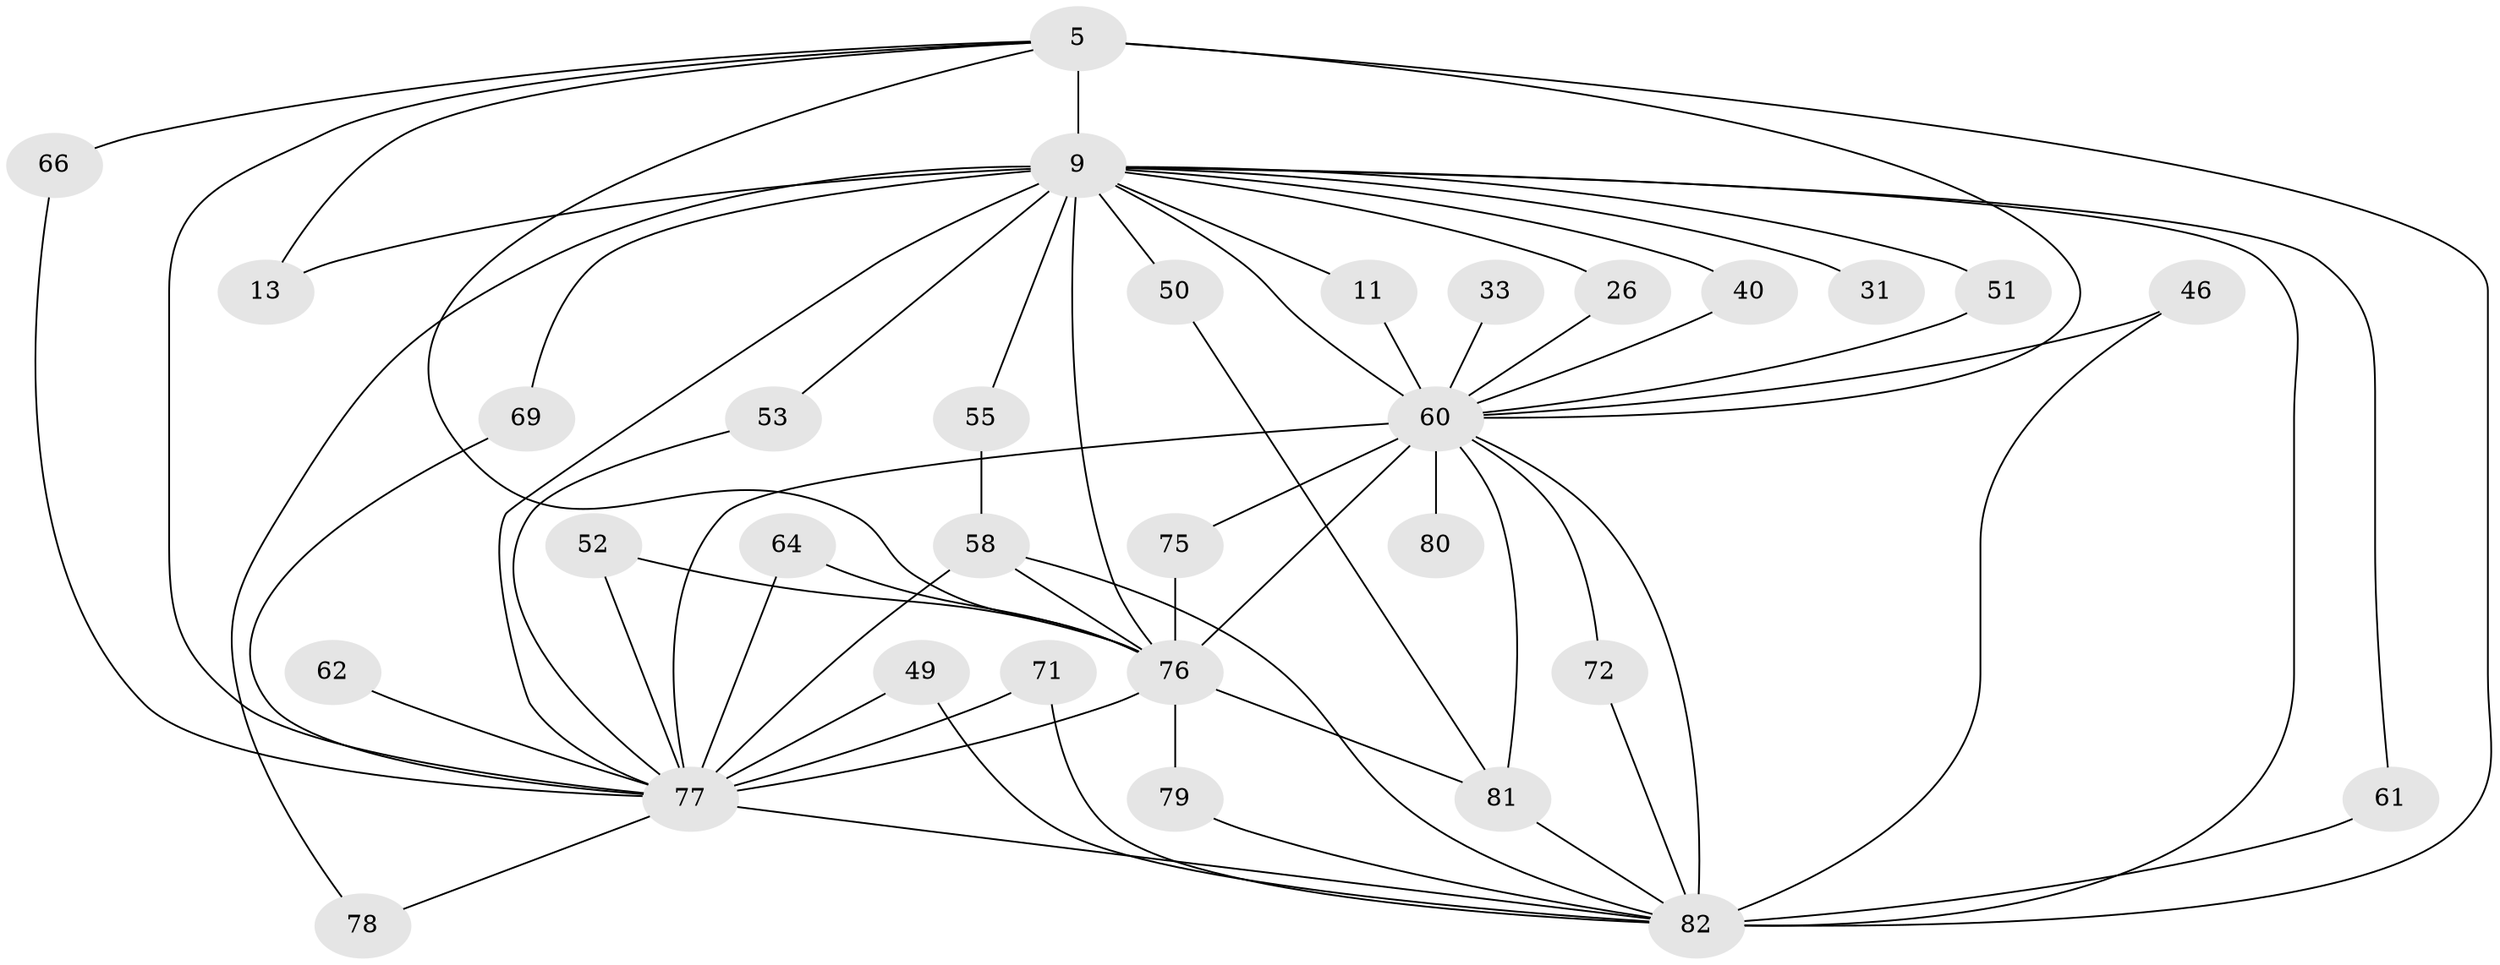// original degree distribution, {18: 0.012195121951219513, 19: 0.012195121951219513, 17: 0.012195121951219513, 13: 0.012195121951219513, 12: 0.012195121951219513, 16: 0.024390243902439025, 30: 0.012195121951219513, 21: 0.024390243902439025, 2: 0.5365853658536586, 4: 0.08536585365853659, 5: 0.06097560975609756, 3: 0.17073170731707318, 6: 0.024390243902439025}
// Generated by graph-tools (version 1.1) at 2025/48/03/04/25 21:48:41]
// undirected, 32 vertices, 64 edges
graph export_dot {
graph [start="1"]
  node [color=gray90,style=filled];
  5 [super="+4"];
  9 [super="+8"];
  11;
  13;
  26;
  31;
  33;
  40 [super="+17"];
  46;
  49;
  50 [super="+16"];
  51;
  52;
  53;
  55;
  58 [super="+41+34"];
  60 [super="+10"];
  61;
  62;
  64 [super="+20"];
  66;
  69;
  71;
  72;
  75;
  76 [super="+39+47+43+70"];
  77 [super="+57+36+38+74"];
  78;
  79;
  80 [super="+45"];
  81 [super="+15"];
  82 [super="+27+67+44"];
  5 -- 9 [weight=4];
  5 -- 66;
  5 -- 13;
  5 -- 82 [weight=5];
  5 -- 60 [weight=4];
  5 -- 77 [weight=5];
  5 -- 76 [weight=3];
  9 -- 13;
  9 -- 31 [weight=2];
  9 -- 50 [weight=2];
  9 -- 69;
  9 -- 11;
  9 -- 78;
  9 -- 82 [weight=9];
  9 -- 26;
  9 -- 40;
  9 -- 51;
  9 -- 53;
  9 -- 55;
  9 -- 61;
  9 -- 77 [weight=6];
  9 -- 60 [weight=4];
  9 -- 76 [weight=11];
  11 -- 60;
  26 -- 60;
  33 -- 60 [weight=2];
  40 -- 60 [weight=2];
  46 -- 82;
  46 -- 60;
  49 -- 82;
  49 -- 77;
  50 -- 81;
  51 -- 60;
  52 -- 77;
  52 -- 76;
  53 -- 77;
  55 -- 58;
  58 -- 82 [weight=3];
  58 -- 77;
  58 -- 76;
  60 -- 72;
  60 -- 75;
  60 -- 76;
  60 -- 77 [weight=9];
  60 -- 80 [weight=3];
  60 -- 81;
  60 -- 82 [weight=4];
  61 -- 82;
  62 -- 77 [weight=2];
  64 -- 77 [weight=2];
  64 -- 76;
  66 -- 77;
  69 -- 77;
  71 -- 82;
  71 -- 77;
  72 -- 82;
  75 -- 76;
  76 -- 77 [weight=3];
  76 -- 79;
  76 -- 81;
  77 -- 82 [weight=8];
  77 -- 78;
  79 -- 82;
  81 -- 82 [weight=2];
}
